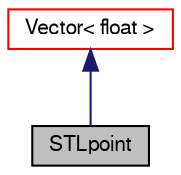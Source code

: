 digraph "STLpoint"
{
  bgcolor="transparent";
  edge [fontname="FreeSans",fontsize="10",labelfontname="FreeSans",labelfontsize="10"];
  node [fontname="FreeSans",fontsize="10",shape=record];
  Node6 [label="STLpoint",height=0.2,width=0.4,color="black", fillcolor="grey75", style="filled", fontcolor="black"];
  Node7 -> Node6 [dir="back",color="midnightblue",fontsize="10",style="solid",fontname="FreeSans"];
  Node7 [label="Vector\< float \>",height=0.2,width=0.4,color="red",URL="$a28442.html"];
}

